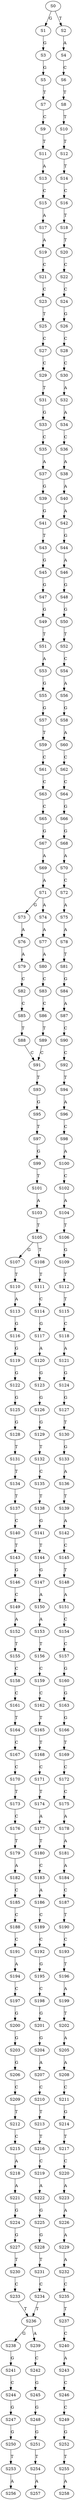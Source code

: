 strict digraph  {
	S0 -> S1 [ label = G ];
	S0 -> S2 [ label = T ];
	S1 -> S3 [ label = G ];
	S2 -> S4 [ label = A ];
	S3 -> S5 [ label = G ];
	S4 -> S6 [ label = C ];
	S5 -> S7 [ label = T ];
	S6 -> S8 [ label = T ];
	S7 -> S9 [ label = C ];
	S8 -> S10 [ label = T ];
	S9 -> S11 [ label = T ];
	S10 -> S12 [ label = T ];
	S11 -> S13 [ label = A ];
	S12 -> S14 [ label = T ];
	S13 -> S15 [ label = C ];
	S14 -> S16 [ label = C ];
	S15 -> S17 [ label = A ];
	S16 -> S18 [ label = T ];
	S17 -> S19 [ label = A ];
	S18 -> S20 [ label = T ];
	S19 -> S21 [ label = C ];
	S20 -> S22 [ label = C ];
	S21 -> S23 [ label = C ];
	S22 -> S24 [ label = C ];
	S23 -> S25 [ label = T ];
	S24 -> S26 [ label = G ];
	S25 -> S27 [ label = C ];
	S26 -> S28 [ label = C ];
	S27 -> S29 [ label = C ];
	S28 -> S30 [ label = C ];
	S29 -> S31 [ label = T ];
	S30 -> S32 [ label = A ];
	S31 -> S33 [ label = G ];
	S32 -> S34 [ label = A ];
	S33 -> S35 [ label = C ];
	S34 -> S36 [ label = C ];
	S35 -> S37 [ label = A ];
	S36 -> S38 [ label = A ];
	S37 -> S39 [ label = G ];
	S38 -> S40 [ label = A ];
	S39 -> S41 [ label = G ];
	S40 -> S42 [ label = A ];
	S41 -> S43 [ label = T ];
	S42 -> S44 [ label = G ];
	S43 -> S45 [ label = G ];
	S44 -> S46 [ label = A ];
	S45 -> S47 [ label = G ];
	S46 -> S48 [ label = G ];
	S47 -> S49 [ label = G ];
	S48 -> S50 [ label = G ];
	S49 -> S51 [ label = T ];
	S50 -> S52 [ label = T ];
	S51 -> S53 [ label = A ];
	S52 -> S54 [ label = C ];
	S53 -> S55 [ label = G ];
	S54 -> S56 [ label = A ];
	S55 -> S57 [ label = G ];
	S56 -> S58 [ label = G ];
	S57 -> S59 [ label = T ];
	S58 -> S60 [ label = A ];
	S59 -> S61 [ label = C ];
	S60 -> S62 [ label = C ];
	S61 -> S63 [ label = C ];
	S62 -> S64 [ label = C ];
	S63 -> S65 [ label = C ];
	S64 -> S66 [ label = G ];
	S65 -> S67 [ label = G ];
	S66 -> S68 [ label = G ];
	S67 -> S69 [ label = A ];
	S68 -> S70 [ label = A ];
	S69 -> S71 [ label = A ];
	S70 -> S72 [ label = C ];
	S71 -> S73 [ label = G ];
	S71 -> S74 [ label = A ];
	S72 -> S75 [ label = A ];
	S73 -> S76 [ label = A ];
	S74 -> S77 [ label = A ];
	S75 -> S78 [ label = A ];
	S76 -> S79 [ label = A ];
	S77 -> S80 [ label = A ];
	S78 -> S81 [ label = T ];
	S79 -> S82 [ label = C ];
	S80 -> S83 [ label = C ];
	S81 -> S84 [ label = G ];
	S82 -> S85 [ label = C ];
	S83 -> S86 [ label = C ];
	S84 -> S87 [ label = A ];
	S85 -> S88 [ label = T ];
	S86 -> S89 [ label = T ];
	S87 -> S90 [ label = C ];
	S88 -> S91 [ label = C ];
	S89 -> S91 [ label = C ];
	S90 -> S92 [ label = C ];
	S91 -> S93 [ label = T ];
	S92 -> S94 [ label = T ];
	S93 -> S95 [ label = G ];
	S94 -> S96 [ label = A ];
	S95 -> S97 [ label = T ];
	S96 -> S98 [ label = C ];
	S97 -> S99 [ label = G ];
	S98 -> S100 [ label = A ];
	S99 -> S101 [ label = T ];
	S100 -> S102 [ label = C ];
	S101 -> S103 [ label = A ];
	S102 -> S104 [ label = A ];
	S103 -> S105 [ label = T ];
	S104 -> S106 [ label = T ];
	S105 -> S107 [ label = G ];
	S105 -> S108 [ label = T ];
	S106 -> S109 [ label = G ];
	S107 -> S110 [ label = T ];
	S108 -> S111 [ label = T ];
	S109 -> S112 [ label = T ];
	S110 -> S113 [ label = A ];
	S111 -> S114 [ label = C ];
	S112 -> S115 [ label = T ];
	S113 -> S116 [ label = G ];
	S114 -> S117 [ label = G ];
	S115 -> S118 [ label = C ];
	S116 -> S119 [ label = G ];
	S117 -> S120 [ label = A ];
	S118 -> S121 [ label = A ];
	S119 -> S122 [ label = G ];
	S120 -> S123 [ label = G ];
	S121 -> S124 [ label = G ];
	S122 -> S125 [ label = G ];
	S123 -> S126 [ label = G ];
	S124 -> S127 [ label = G ];
	S125 -> S128 [ label = G ];
	S126 -> S129 [ label = G ];
	S127 -> S130 [ label = T ];
	S128 -> S131 [ label = T ];
	S129 -> S132 [ label = T ];
	S130 -> S133 [ label = G ];
	S131 -> S134 [ label = T ];
	S132 -> S135 [ label = C ];
	S133 -> S136 [ label = A ];
	S134 -> S137 [ label = T ];
	S135 -> S138 [ label = T ];
	S136 -> S139 [ label = T ];
	S137 -> S140 [ label = C ];
	S138 -> S141 [ label = G ];
	S139 -> S142 [ label = A ];
	S140 -> S143 [ label = T ];
	S141 -> S144 [ label = T ];
	S142 -> S145 [ label = C ];
	S143 -> S146 [ label = G ];
	S144 -> S147 [ label = G ];
	S145 -> S148 [ label = T ];
	S146 -> S149 [ label = C ];
	S147 -> S150 [ label = A ];
	S148 -> S151 [ label = A ];
	S149 -> S152 [ label = A ];
	S150 -> S153 [ label = A ];
	S151 -> S154 [ label = C ];
	S152 -> S155 [ label = T ];
	S153 -> S156 [ label = T ];
	S154 -> S157 [ label = C ];
	S155 -> S158 [ label = C ];
	S156 -> S159 [ label = C ];
	S157 -> S160 [ label = G ];
	S158 -> S161 [ label = C ];
	S159 -> S162 [ label = C ];
	S160 -> S163 [ label = G ];
	S161 -> S164 [ label = T ];
	S162 -> S165 [ label = T ];
	S163 -> S166 [ label = G ];
	S164 -> S167 [ label = C ];
	S165 -> S168 [ label = T ];
	S166 -> S169 [ label = T ];
	S167 -> S170 [ label = C ];
	S168 -> S171 [ label = C ];
	S169 -> S172 [ label = C ];
	S170 -> S173 [ label = T ];
	S171 -> S174 [ label = T ];
	S172 -> S175 [ label = C ];
	S173 -> S176 [ label = C ];
	S174 -> S177 [ label = A ];
	S175 -> S178 [ label = A ];
	S176 -> S179 [ label = T ];
	S177 -> S180 [ label = T ];
	S178 -> S181 [ label = A ];
	S179 -> S182 [ label = A ];
	S180 -> S183 [ label = C ];
	S181 -> S184 [ label = A ];
	S182 -> S185 [ label = C ];
	S183 -> S186 [ label = A ];
	S184 -> S187 [ label = C ];
	S185 -> S188 [ label = C ];
	S186 -> S189 [ label = C ];
	S187 -> S190 [ label = T ];
	S188 -> S191 [ label = C ];
	S189 -> S192 [ label = C ];
	S190 -> S193 [ label = C ];
	S191 -> S194 [ label = A ];
	S192 -> S195 [ label = G ];
	S193 -> S196 [ label = T ];
	S194 -> S197 [ label = C ];
	S195 -> S198 [ label = C ];
	S196 -> S199 [ label = A ];
	S197 -> S200 [ label = G ];
	S198 -> S201 [ label = G ];
	S199 -> S202 [ label = T ];
	S200 -> S203 [ label = G ];
	S201 -> S204 [ label = G ];
	S202 -> S205 [ label = A ];
	S203 -> S206 [ label = G ];
	S204 -> S207 [ label = A ];
	S205 -> S208 [ label = A ];
	S206 -> S209 [ label = C ];
	S207 -> S210 [ label = C ];
	S208 -> S211 [ label = C ];
	S209 -> S212 [ label = T ];
	S210 -> S213 [ label = T ];
	S211 -> S214 [ label = G ];
	S212 -> S215 [ label = C ];
	S213 -> S216 [ label = T ];
	S214 -> S217 [ label = T ];
	S215 -> S218 [ label = A ];
	S216 -> S219 [ label = C ];
	S217 -> S220 [ label = C ];
	S218 -> S221 [ label = A ];
	S219 -> S222 [ label = A ];
	S220 -> S223 [ label = A ];
	S221 -> S224 [ label = G ];
	S222 -> S225 [ label = G ];
	S223 -> S226 [ label = A ];
	S224 -> S227 [ label = G ];
	S225 -> S228 [ label = G ];
	S226 -> S229 [ label = A ];
	S227 -> S230 [ label = T ];
	S228 -> S231 [ label = T ];
	S229 -> S232 [ label = A ];
	S230 -> S233 [ label = C ];
	S231 -> S234 [ label = C ];
	S232 -> S235 [ label = C ];
	S233 -> S236 [ label = T ];
	S234 -> S236 [ label = T ];
	S235 -> S237 [ label = T ];
	S236 -> S238 [ label = G ];
	S236 -> S239 [ label = A ];
	S237 -> S240 [ label = C ];
	S238 -> S241 [ label = G ];
	S239 -> S242 [ label = C ];
	S240 -> S243 [ label = A ];
	S241 -> S244 [ label = C ];
	S242 -> S245 [ label = G ];
	S243 -> S246 [ label = C ];
	S244 -> S247 [ label = G ];
	S245 -> S248 [ label = G ];
	S246 -> S249 [ label = C ];
	S247 -> S250 [ label = G ];
	S248 -> S251 [ label = G ];
	S249 -> S252 [ label = G ];
	S250 -> S253 [ label = T ];
	S251 -> S254 [ label = T ];
	S252 -> S255 [ label = T ];
	S253 -> S256 [ label = A ];
	S254 -> S257 [ label = A ];
	S255 -> S258 [ label = A ];
}
